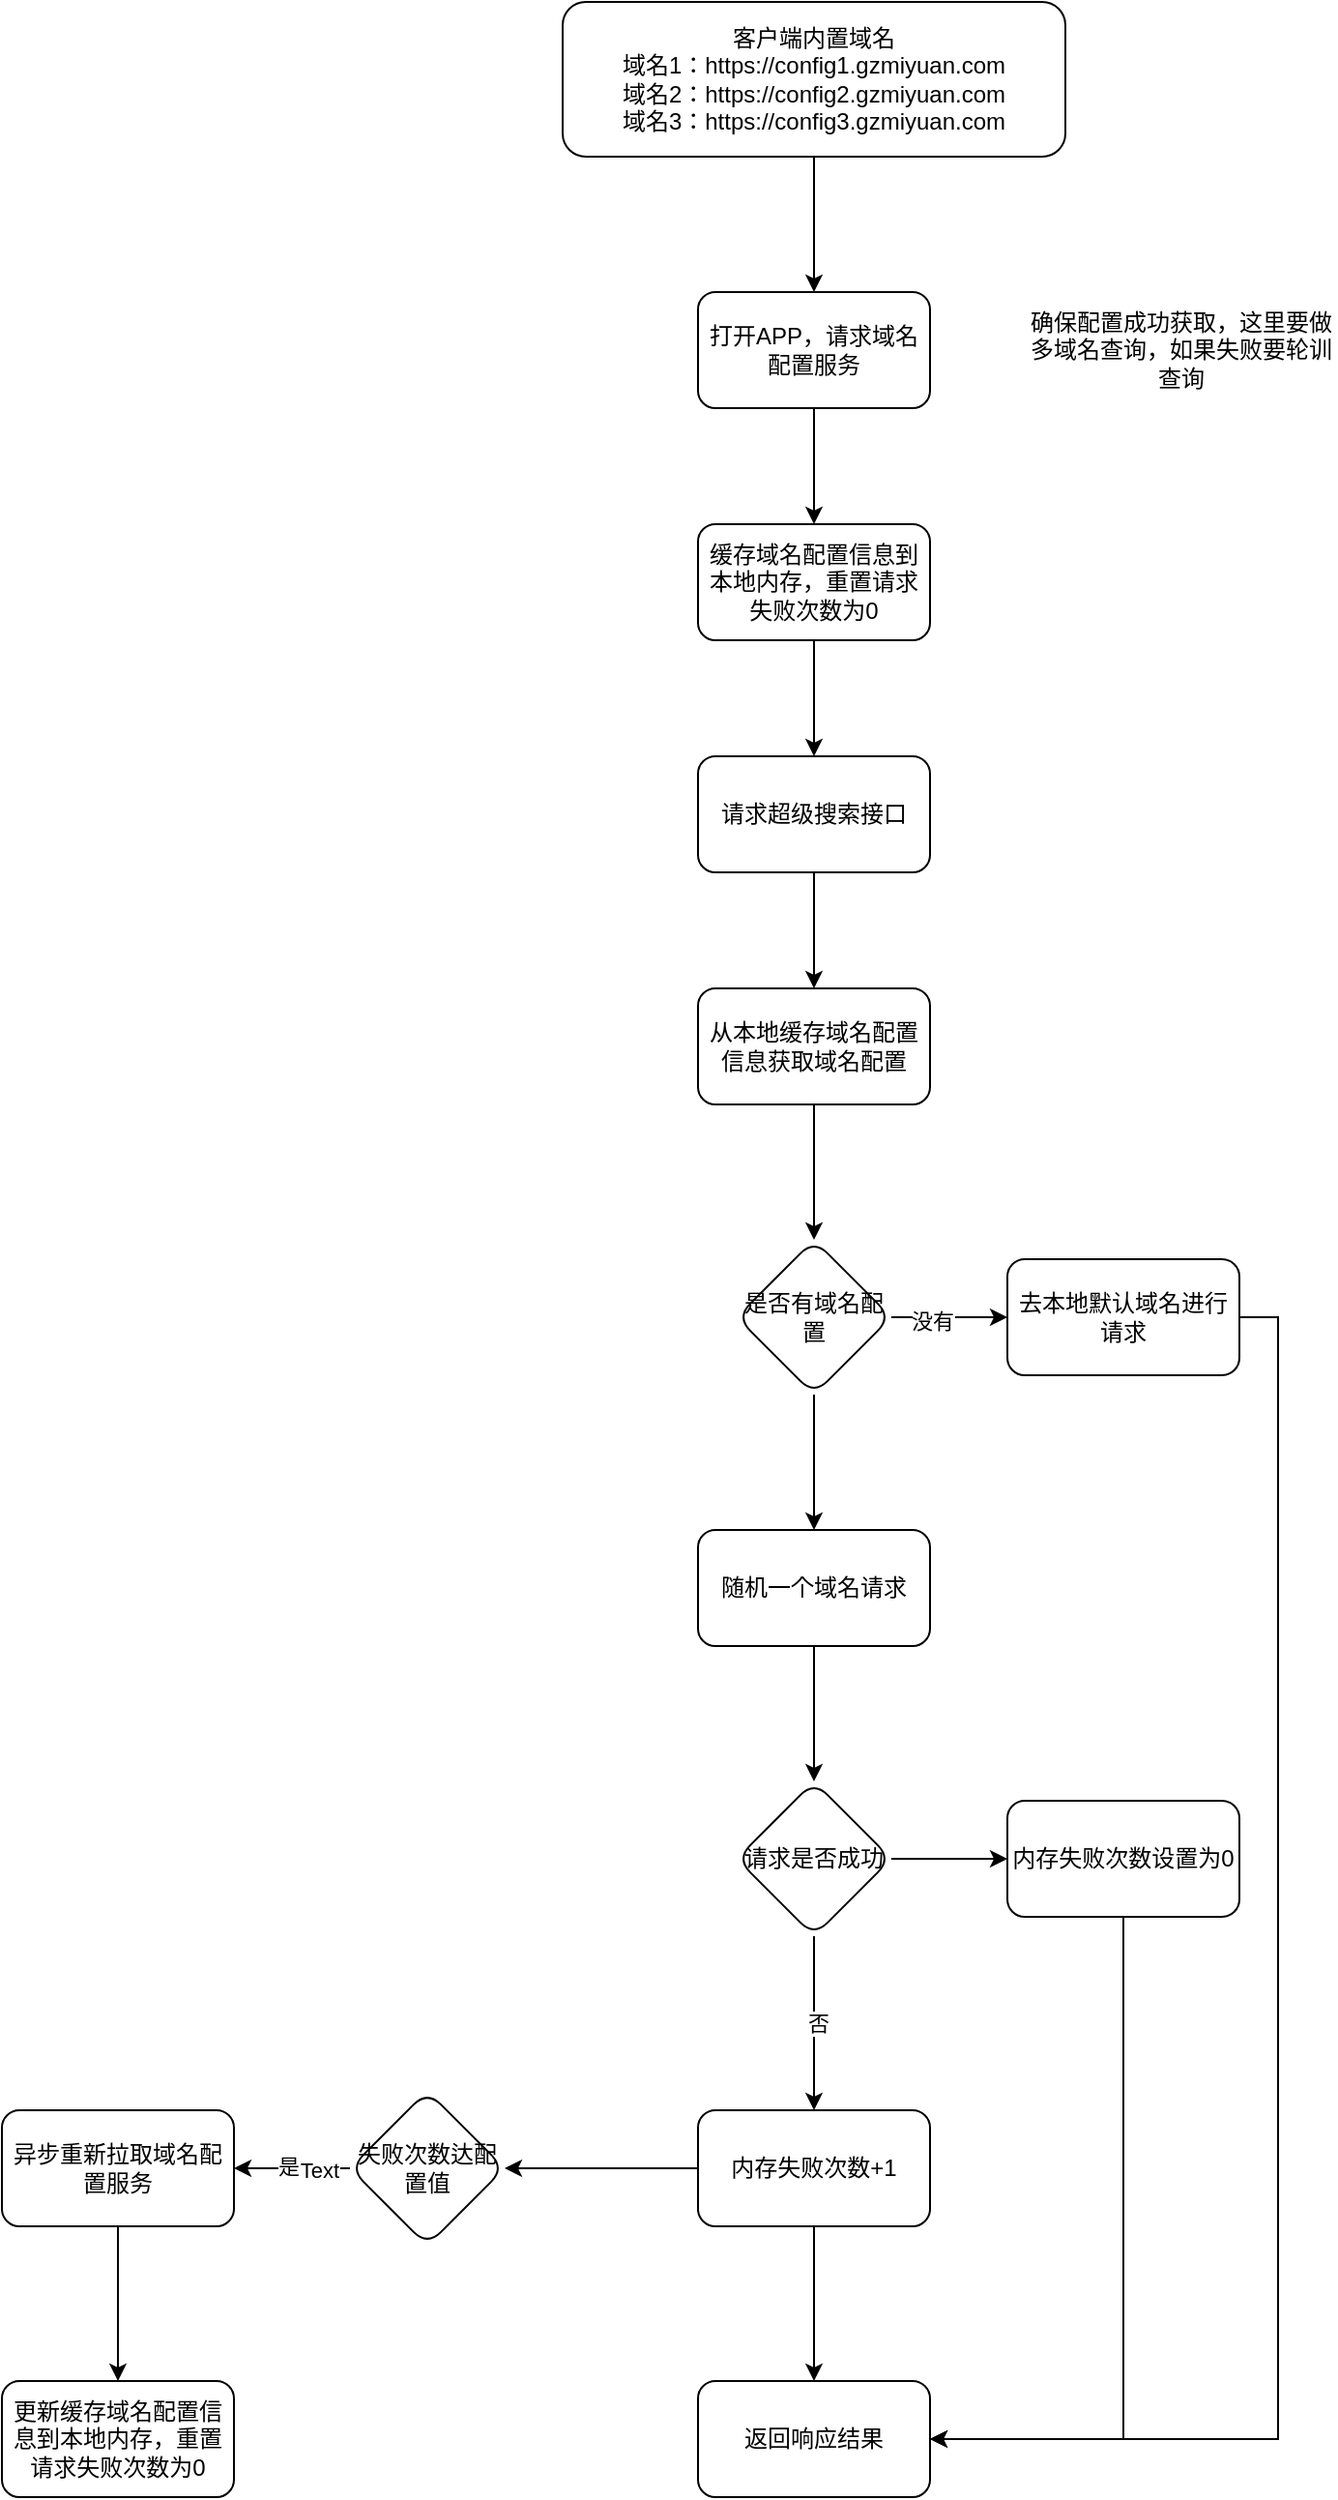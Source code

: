 <mxfile version="24.6.4" type="github">
  <diagram name="第 1 页" id="wP7Zqu7_LzQFZaws8BL7">
    <mxGraphModel dx="1434" dy="782" grid="1" gridSize="10" guides="1" tooltips="1" connect="1" arrows="1" fold="1" page="1" pageScale="1" pageWidth="827" pageHeight="1169" math="0" shadow="0">
      <root>
        <mxCell id="0" />
        <mxCell id="1" parent="0" />
        <mxCell id="muUajZj1yuIPKHWQU8sc-3" style="edgeStyle=orthogonalEdgeStyle;rounded=0;orthogonalLoop=1;jettySize=auto;html=1;exitX=0.5;exitY=1;exitDx=0;exitDy=0;" edge="1" parent="1" source="muUajZj1yuIPKHWQU8sc-1" target="muUajZj1yuIPKHWQU8sc-2">
          <mxGeometry relative="1" as="geometry" />
        </mxCell>
        <mxCell id="muUajZj1yuIPKHWQU8sc-1" value="客户端内置域名&lt;div&gt;域名1：https://config1.gzmiyuan.com&lt;/div&gt;&lt;div&gt;域名2：https://config2.gzmiyuan.com&lt;br&gt;&lt;/div&gt;&lt;div&gt;域名3：https://config3.gzmiyuan.com&lt;br&gt;&lt;/div&gt;" style="rounded=1;whiteSpace=wrap;html=1;" vertex="1" parent="1">
          <mxGeometry x="350" y="120" width="260" height="80" as="geometry" />
        </mxCell>
        <mxCell id="muUajZj1yuIPKHWQU8sc-6" value="" style="edgeStyle=orthogonalEdgeStyle;rounded=0;orthogonalLoop=1;jettySize=auto;html=1;" edge="1" parent="1" source="muUajZj1yuIPKHWQU8sc-2" target="muUajZj1yuIPKHWQU8sc-5">
          <mxGeometry relative="1" as="geometry" />
        </mxCell>
        <mxCell id="muUajZj1yuIPKHWQU8sc-2" value="打开APP，请求域名配置服务" style="rounded=1;whiteSpace=wrap;html=1;" vertex="1" parent="1">
          <mxGeometry x="420" y="270" width="120" height="60" as="geometry" />
        </mxCell>
        <mxCell id="muUajZj1yuIPKHWQU8sc-4" value="确保配置成功获取，这里要做多域名查询，如果失败要轮训查询" style="text;html=1;align=center;verticalAlign=middle;whiteSpace=wrap;rounded=0;" vertex="1" parent="1">
          <mxGeometry x="590" y="277.5" width="160" height="45" as="geometry" />
        </mxCell>
        <mxCell id="muUajZj1yuIPKHWQU8sc-8" value="" style="edgeStyle=orthogonalEdgeStyle;rounded=0;orthogonalLoop=1;jettySize=auto;html=1;" edge="1" parent="1" source="muUajZj1yuIPKHWQU8sc-5" target="muUajZj1yuIPKHWQU8sc-7">
          <mxGeometry relative="1" as="geometry" />
        </mxCell>
        <mxCell id="muUajZj1yuIPKHWQU8sc-5" value="缓存域名配置信息到本地内存，重置请求失败次数为0" style="rounded=1;whiteSpace=wrap;html=1;" vertex="1" parent="1">
          <mxGeometry x="420" y="390" width="120" height="60" as="geometry" />
        </mxCell>
        <mxCell id="muUajZj1yuIPKHWQU8sc-10" value="" style="edgeStyle=orthogonalEdgeStyle;rounded=0;orthogonalLoop=1;jettySize=auto;html=1;" edge="1" parent="1" source="muUajZj1yuIPKHWQU8sc-7" target="muUajZj1yuIPKHWQU8sc-9">
          <mxGeometry relative="1" as="geometry" />
        </mxCell>
        <mxCell id="muUajZj1yuIPKHWQU8sc-7" value="请求超级搜索接口" style="rounded=1;whiteSpace=wrap;html=1;" vertex="1" parent="1">
          <mxGeometry x="420" y="510" width="120" height="60" as="geometry" />
        </mxCell>
        <mxCell id="muUajZj1yuIPKHWQU8sc-12" value="" style="edgeStyle=orthogonalEdgeStyle;rounded=0;orthogonalLoop=1;jettySize=auto;html=1;" edge="1" parent="1" source="muUajZj1yuIPKHWQU8sc-9" target="muUajZj1yuIPKHWQU8sc-11">
          <mxGeometry relative="1" as="geometry" />
        </mxCell>
        <mxCell id="muUajZj1yuIPKHWQU8sc-9" value="从本地缓存域名配置信息获取域名配置" style="rounded=1;whiteSpace=wrap;html=1;" vertex="1" parent="1">
          <mxGeometry x="420" y="630" width="120" height="60" as="geometry" />
        </mxCell>
        <mxCell id="muUajZj1yuIPKHWQU8sc-14" value="" style="edgeStyle=orthogonalEdgeStyle;rounded=0;orthogonalLoop=1;jettySize=auto;html=1;" edge="1" parent="1" source="muUajZj1yuIPKHWQU8sc-11" target="muUajZj1yuIPKHWQU8sc-13">
          <mxGeometry relative="1" as="geometry" />
        </mxCell>
        <mxCell id="muUajZj1yuIPKHWQU8sc-15" value="没有" style="edgeLabel;html=1;align=center;verticalAlign=middle;resizable=0;points=[];" vertex="1" connectable="0" parent="muUajZj1yuIPKHWQU8sc-14">
          <mxGeometry x="-0.3" y="-2" relative="1" as="geometry">
            <mxPoint as="offset" />
          </mxGeometry>
        </mxCell>
        <mxCell id="muUajZj1yuIPKHWQU8sc-17" value="" style="edgeStyle=orthogonalEdgeStyle;rounded=0;orthogonalLoop=1;jettySize=auto;html=1;" edge="1" parent="1" source="muUajZj1yuIPKHWQU8sc-11" target="muUajZj1yuIPKHWQU8sc-16">
          <mxGeometry relative="1" as="geometry" />
        </mxCell>
        <mxCell id="muUajZj1yuIPKHWQU8sc-11" value="是否有域名配置" style="rhombus;whiteSpace=wrap;html=1;rounded=1;" vertex="1" parent="1">
          <mxGeometry x="440" y="760" width="80" height="80" as="geometry" />
        </mxCell>
        <mxCell id="muUajZj1yuIPKHWQU8sc-28" style="edgeStyle=orthogonalEdgeStyle;rounded=0;orthogonalLoop=1;jettySize=auto;html=1;exitX=1;exitY=0.5;exitDx=0;exitDy=0;entryX=1;entryY=0.5;entryDx=0;entryDy=0;" edge="1" parent="1" source="muUajZj1yuIPKHWQU8sc-13" target="muUajZj1yuIPKHWQU8sc-26">
          <mxGeometry relative="1" as="geometry" />
        </mxCell>
        <mxCell id="muUajZj1yuIPKHWQU8sc-13" value="去本地默认域名进行请求" style="whiteSpace=wrap;html=1;rounded=1;" vertex="1" parent="1">
          <mxGeometry x="580" y="770" width="120" height="60" as="geometry" />
        </mxCell>
        <mxCell id="muUajZj1yuIPKHWQU8sc-21" value="" style="edgeStyle=orthogonalEdgeStyle;rounded=0;orthogonalLoop=1;jettySize=auto;html=1;" edge="1" parent="1" source="muUajZj1yuIPKHWQU8sc-16" target="muUajZj1yuIPKHWQU8sc-20">
          <mxGeometry relative="1" as="geometry" />
        </mxCell>
        <mxCell id="muUajZj1yuIPKHWQU8sc-16" value="随机一个域名请求" style="whiteSpace=wrap;html=1;rounded=1;" vertex="1" parent="1">
          <mxGeometry x="420" y="910" width="120" height="60" as="geometry" />
        </mxCell>
        <mxCell id="muUajZj1yuIPKHWQU8sc-23" value="" style="edgeStyle=orthogonalEdgeStyle;rounded=0;orthogonalLoop=1;jettySize=auto;html=1;" edge="1" parent="1" source="muUajZj1yuIPKHWQU8sc-20" target="muUajZj1yuIPKHWQU8sc-22">
          <mxGeometry relative="1" as="geometry" />
        </mxCell>
        <mxCell id="muUajZj1yuIPKHWQU8sc-29" value="否" style="edgeLabel;html=1;align=center;verticalAlign=middle;resizable=0;points=[];" vertex="1" connectable="0" parent="muUajZj1yuIPKHWQU8sc-23">
          <mxGeometry y="2" relative="1" as="geometry">
            <mxPoint as="offset" />
          </mxGeometry>
        </mxCell>
        <mxCell id="muUajZj1yuIPKHWQU8sc-31" value="" style="edgeStyle=orthogonalEdgeStyle;rounded=0;orthogonalLoop=1;jettySize=auto;html=1;" edge="1" parent="1" source="muUajZj1yuIPKHWQU8sc-20" target="muUajZj1yuIPKHWQU8sc-30">
          <mxGeometry relative="1" as="geometry" />
        </mxCell>
        <mxCell id="muUajZj1yuIPKHWQU8sc-20" value="请求是否成功" style="rhombus;whiteSpace=wrap;html=1;rounded=1;" vertex="1" parent="1">
          <mxGeometry x="440" y="1040" width="80" height="80" as="geometry" />
        </mxCell>
        <mxCell id="muUajZj1yuIPKHWQU8sc-27" value="" style="edgeStyle=orthogonalEdgeStyle;rounded=0;orthogonalLoop=1;jettySize=auto;html=1;" edge="1" parent="1" source="muUajZj1yuIPKHWQU8sc-22" target="muUajZj1yuIPKHWQU8sc-26">
          <mxGeometry relative="1" as="geometry" />
        </mxCell>
        <mxCell id="muUajZj1yuIPKHWQU8sc-34" value="" style="edgeStyle=orthogonalEdgeStyle;rounded=0;orthogonalLoop=1;jettySize=auto;html=1;" edge="1" parent="1" source="muUajZj1yuIPKHWQU8sc-22" target="muUajZj1yuIPKHWQU8sc-33">
          <mxGeometry relative="1" as="geometry" />
        </mxCell>
        <mxCell id="muUajZj1yuIPKHWQU8sc-22" value="内存失败次数+1" style="whiteSpace=wrap;html=1;rounded=1;" vertex="1" parent="1">
          <mxGeometry x="420" y="1210" width="120" height="60" as="geometry" />
        </mxCell>
        <mxCell id="muUajZj1yuIPKHWQU8sc-26" value="返回响应结果" style="whiteSpace=wrap;html=1;rounded=1;" vertex="1" parent="1">
          <mxGeometry x="420" y="1350" width="120" height="60" as="geometry" />
        </mxCell>
        <mxCell id="muUajZj1yuIPKHWQU8sc-32" style="edgeStyle=orthogonalEdgeStyle;rounded=0;orthogonalLoop=1;jettySize=auto;html=1;exitX=0.5;exitY=1;exitDx=0;exitDy=0;entryX=1;entryY=0.5;entryDx=0;entryDy=0;" edge="1" parent="1" source="muUajZj1yuIPKHWQU8sc-30" target="muUajZj1yuIPKHWQU8sc-26">
          <mxGeometry relative="1" as="geometry" />
        </mxCell>
        <mxCell id="muUajZj1yuIPKHWQU8sc-30" value="内存失败次数设置为0" style="whiteSpace=wrap;html=1;rounded=1;" vertex="1" parent="1">
          <mxGeometry x="580" y="1050" width="120" height="60" as="geometry" />
        </mxCell>
        <mxCell id="muUajZj1yuIPKHWQU8sc-39" value="" style="edgeStyle=orthogonalEdgeStyle;rounded=0;orthogonalLoop=1;jettySize=auto;html=1;" edge="1" parent="1" source="muUajZj1yuIPKHWQU8sc-33" target="muUajZj1yuIPKHWQU8sc-38">
          <mxGeometry relative="1" as="geometry" />
        </mxCell>
        <mxCell id="muUajZj1yuIPKHWQU8sc-42" value="是" style="edgeLabel;html=1;align=center;verticalAlign=middle;resizable=0;points=[];" vertex="1" connectable="0" parent="muUajZj1yuIPKHWQU8sc-39">
          <mxGeometry x="0.067" y="-1" relative="1" as="geometry">
            <mxPoint as="offset" />
          </mxGeometry>
        </mxCell>
        <mxCell id="muUajZj1yuIPKHWQU8sc-43" value="Text" style="edgeLabel;html=1;align=center;verticalAlign=middle;resizable=0;points=[];" vertex="1" connectable="0" parent="muUajZj1yuIPKHWQU8sc-39">
          <mxGeometry x="-0.467" y="1" relative="1" as="geometry">
            <mxPoint as="offset" />
          </mxGeometry>
        </mxCell>
        <mxCell id="muUajZj1yuIPKHWQU8sc-33" value="失败次数达配置值" style="rhombus;whiteSpace=wrap;html=1;rounded=1;" vertex="1" parent="1">
          <mxGeometry x="240" y="1200" width="80" height="80" as="geometry" />
        </mxCell>
        <mxCell id="muUajZj1yuIPKHWQU8sc-41" value="" style="edgeStyle=orthogonalEdgeStyle;rounded=0;orthogonalLoop=1;jettySize=auto;html=1;" edge="1" parent="1" source="muUajZj1yuIPKHWQU8sc-38" target="muUajZj1yuIPKHWQU8sc-40">
          <mxGeometry relative="1" as="geometry" />
        </mxCell>
        <mxCell id="muUajZj1yuIPKHWQU8sc-38" value="异步重新拉取域名配置服务" style="whiteSpace=wrap;html=1;rounded=1;" vertex="1" parent="1">
          <mxGeometry x="60" y="1210" width="120" height="60" as="geometry" />
        </mxCell>
        <mxCell id="muUajZj1yuIPKHWQU8sc-40" value="更新缓存域名配置信息到本地内存，重置请求失败次数为0" style="whiteSpace=wrap;html=1;rounded=1;" vertex="1" parent="1">
          <mxGeometry x="60" y="1350" width="120" height="60" as="geometry" />
        </mxCell>
      </root>
    </mxGraphModel>
  </diagram>
</mxfile>
